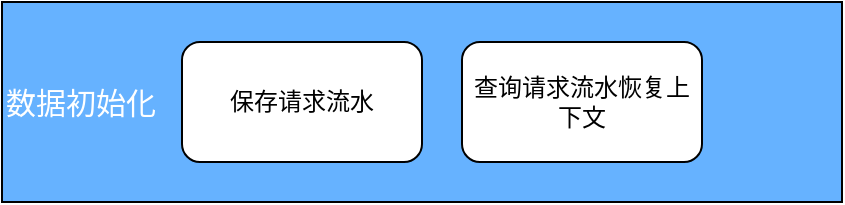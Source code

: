 <mxfile version="10.8.1" type="github"><diagram id="kjUhLuTlYEf19-uYpVck" name="第 1 页"><mxGraphModel dx="1393" dy="770" grid="1" gridSize="10" guides="1" tooltips="1" connect="1" arrows="1" fold="1" page="1" pageScale="1" pageWidth="827" pageHeight="1169" math="0" shadow="0"><root><mxCell id="0"/><mxCell id="1" parent="0"/><mxCell id="H8eZMBbduY-FewTbX4_A-1" value="&lt;font style=&quot;font-size: 15px&quot; color=&quot;#FFFFFF&quot;&gt;数据初始化&lt;/font&gt;" style="rounded=0;whiteSpace=wrap;html=1;align=left;fillColor=#66B2FF;" vertex="1" parent="1"><mxGeometry x="250" y="270" width="420" height="100" as="geometry"/></mxCell><mxCell id="H8eZMBbduY-FewTbX4_A-2" value="保存请求流水" style="rounded=1;whiteSpace=wrap;html=1;align=center;" vertex="1" parent="1"><mxGeometry x="340" y="290" width="120" height="60" as="geometry"/></mxCell><mxCell id="H8eZMBbduY-FewTbX4_A-3" value="查询请求流水恢复上下文" style="rounded=1;whiteSpace=wrap;html=1;align=center;" vertex="1" parent="1"><mxGeometry x="480" y="290" width="120" height="60" as="geometry"/></mxCell></root></mxGraphModel></diagram></mxfile>